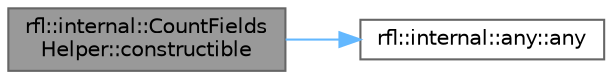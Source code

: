 digraph "rfl::internal::CountFieldsHelper::constructible"
{
 // LATEX_PDF_SIZE
  bgcolor="transparent";
  edge [fontname=Helvetica,fontsize=10,labelfontname=Helvetica,labelfontsize=10];
  node [fontname=Helvetica,fontsize=10,shape=box,height=0.2,width=0.4];
  rankdir="LR";
  Node1 [id="Node000001",label="rfl::internal::CountFields\lHelper::constructible",height=0.2,width=0.4,color="gray40", fillcolor="grey60", style="filled", fontcolor="black",tooltip=" "];
  Node1 -> Node2 [id="edge2_Node000001_Node000002",color="steelblue1",style="solid",tooltip=" "];
  Node2 [id="Node000002",label="rfl::internal::any::any",height=0.2,width=0.4,color="grey40", fillcolor="white", style="filled",URL="$structrfl_1_1internal_1_1any.html#af764ef169b4dc8f6943b44e7e26d15c4",tooltip=" "];
}
